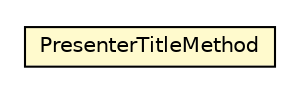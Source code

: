 #!/usr/local/bin/dot
#
# Class diagram 
# Generated by UMLGraph version R5_6-24-gf6e263 (http://www.umlgraph.org/)
#

digraph G {
	edge [fontname="Helvetica",fontsize=10,labelfontname="Helvetica",labelfontsize=10];
	node [fontname="Helvetica",fontsize=10,shape=plaintext];
	nodesep=0.25;
	ranksep=0.5;
	rankdir=LR;
	// com.gwtplatform.mvp.rebind.PresenterTitleMethod
	c296401 [label=<<table title="com.gwtplatform.mvp.rebind.PresenterTitleMethod" border="0" cellborder="1" cellspacing="0" cellpadding="2" port="p" bgcolor="lemonChiffon" href="./PresenterTitleMethod.html">
		<tr><td><table border="0" cellspacing="0" cellpadding="1">
<tr><td align="center" balign="center"> PresenterTitleMethod </td></tr>
		</table></td></tr>
		</table>>, URL="./PresenterTitleMethod.html", fontname="Helvetica", fontcolor="black", fontsize=10.0];
}

